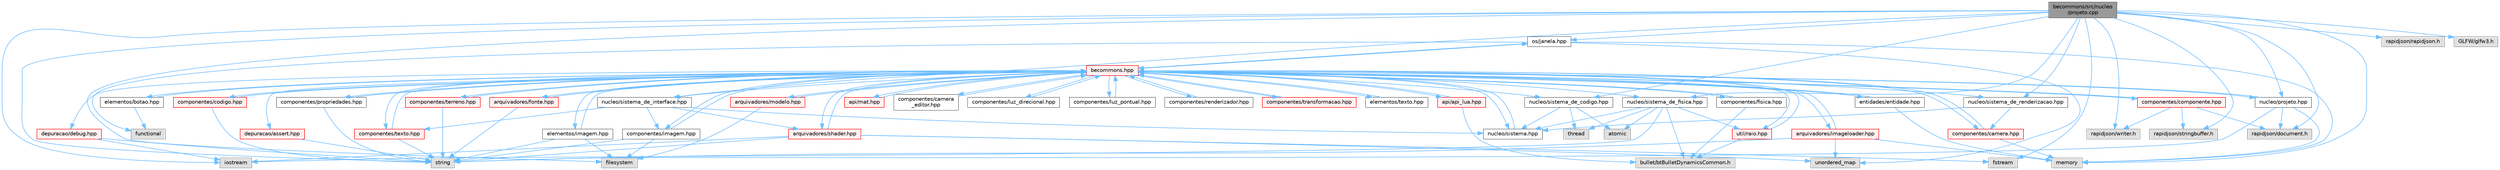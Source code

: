 digraph "becommons/src/nucleo/projeto.cpp"
{
 // LATEX_PDF_SIZE
  bgcolor="transparent";
  edge [fontname=Helvetica,fontsize=10,labelfontname=Helvetica,labelfontsize=10];
  node [fontname=Helvetica,fontsize=10,shape=box,height=0.2,width=0.4];
  Node1 [id="Node000001",label="becommons/src/nucleo\l/projeto.cpp",height=0.2,width=0.4,color="gray40", fillcolor="grey60", style="filled", fontcolor="black",tooltip=" "];
  Node1 -> Node2 [id="edge1_Node000001_Node000002",color="steelblue1",style="solid",tooltip=" "];
  Node2 [id="Node000002",label="os/janela.hpp",height=0.2,width=0.4,color="grey40", fillcolor="white", style="filled",URL="$janela_8hpp.html",tooltip="Inicia e gerencia janela glfw."];
  Node2 -> Node3 [id="edge2_Node000002_Node000003",color="steelblue1",style="solid",tooltip=" "];
  Node3 [id="Node000003",label="functional",height=0.2,width=0.4,color="grey60", fillcolor="#E0E0E0", style="filled",tooltip=" "];
  Node2 -> Node4 [id="edge3_Node000002_Node000004",color="steelblue1",style="solid",tooltip=" "];
  Node4 [id="Node000004",label="memory",height=0.2,width=0.4,color="grey60", fillcolor="#E0E0E0", style="filled",tooltip=" "];
  Node2 -> Node5 [id="edge4_Node000002_Node000005",color="steelblue1",style="solid",tooltip=" "];
  Node5 [id="Node000005",label="unordered_map",height=0.2,width=0.4,color="grey60", fillcolor="#E0E0E0", style="filled",tooltip=" "];
  Node2 -> Node6 [id="edge5_Node000002_Node000006",color="steelblue1",style="solid",tooltip=" "];
  Node6 [id="Node000006",label="becommons.hpp",height=0.2,width=0.4,color="red", fillcolor="#FFF0F0", style="filled",URL="$becommons_8hpp.html",tooltip=" "];
  Node6 -> Node7 [id="edge6_Node000006_Node000007",color="steelblue1",style="solid",tooltip=" "];
  Node7 [id="Node000007",label="api/api_lua.hpp",height=0.2,width=0.4,color="red", fillcolor="#FFF0F0", style="filled",URL="$api__lua_8hpp.html",tooltip="Gerencia a configuração do luabridge para api lua."];
  Node7 -> Node9 [id="edge7_Node000007_Node000009",color="steelblue1",style="solid",tooltip=" "];
  Node9 [id="Node000009",label="bullet/btBulletDynamicsCommon.h",height=0.2,width=0.4,color="grey60", fillcolor="#E0E0E0", style="filled",tooltip=" "];
  Node7 -> Node6 [id="edge8_Node000007_Node000006",color="steelblue1",style="solid",tooltip=" "];
  Node6 -> Node12 [id="edge9_Node000006_Node000012",color="steelblue1",style="solid",tooltip=" "];
  Node12 [id="Node000012",label="api/mat.hpp",height=0.2,width=0.4,color="red", fillcolor="#FFF0F0", style="filled",URL="$mat_8hpp.html",tooltip="Gerencia funçoes matemáticas."];
  Node12 -> Node6 [id="edge10_Node000012_Node000006",color="steelblue1",style="solid",tooltip=" "];
  Node6 -> Node15 [id="edge11_Node000006_Node000015",color="steelblue1",style="solid",tooltip=" "];
  Node15 [id="Node000015",label="arquivadores/fonte.hpp",height=0.2,width=0.4,color="red", fillcolor="#FFF0F0", style="filled",URL="$fonte_8hpp.html",tooltip="Define estruturas básicas para renderização de textos."];
  Node15 -> Node17 [id="edge12_Node000015_Node000017",color="steelblue1",style="solid",tooltip=" "];
  Node17 [id="Node000017",label="string",height=0.2,width=0.4,color="grey60", fillcolor="#E0E0E0", style="filled",tooltip=" "];
  Node15 -> Node6 [id="edge13_Node000015_Node000006",color="steelblue1",style="solid",tooltip=" "];
  Node6 -> Node20 [id="edge14_Node000006_Node000020",color="steelblue1",style="solid",tooltip=" "];
  Node20 [id="Node000020",label="arquivadores/imageloader.hpp",height=0.2,width=0.4,color="red", fillcolor="#FFF0F0", style="filled",URL="$imageloader_8hpp.html",tooltip="Gerencia as imagems/texturas carregadas na engine."];
  Node20 -> Node17 [id="edge15_Node000020_Node000017",color="steelblue1",style="solid",tooltip=" "];
  Node20 -> Node5 [id="edge16_Node000020_Node000005",color="steelblue1",style="solid",tooltip=" "];
  Node20 -> Node4 [id="edge17_Node000020_Node000004",color="steelblue1",style="solid",tooltip=" "];
  Node20 -> Node6 [id="edge18_Node000020_Node000006",color="steelblue1",style="solid",tooltip=" "];
  Node6 -> Node24 [id="edge19_Node000006_Node000024",color="steelblue1",style="solid",tooltip=" "];
  Node24 [id="Node000024",label="arquivadores/modelo.hpp",height=0.2,width=0.4,color="red", fillcolor="#FFF0F0", style="filled",URL="$modelo_8hpp.html",tooltip="Carrega um modelo usando a biblioteca assimp com base em um diretório."];
  Node24 -> Node25 [id="edge20_Node000024_Node000025",color="steelblue1",style="solid",tooltip=" "];
  Node25 [id="Node000025",label="filesystem",height=0.2,width=0.4,color="grey60", fillcolor="#E0E0E0", style="filled",tooltip=" "];
  Node24 -> Node6 [id="edge21_Node000024_Node000006",color="steelblue1",style="solid",tooltip=" "];
  Node6 -> Node26 [id="edge22_Node000006_Node000026",color="steelblue1",style="solid",tooltip=" "];
  Node26 [id="Node000026",label="arquivadores/shader.hpp",height=0.2,width=0.4,color="red", fillcolor="#FFF0F0", style="filled",URL="$shader_8hpp.html",tooltip="Gerencia os shaders GLSL."];
  Node26 -> Node17 [id="edge23_Node000026_Node000017",color="steelblue1",style="solid",tooltip=" "];
  Node26 -> Node27 [id="edge24_Node000026_Node000027",color="steelblue1",style="solid",tooltip=" "];
  Node27 [id="Node000027",label="fstream",height=0.2,width=0.4,color="grey60", fillcolor="#E0E0E0", style="filled",tooltip=" "];
  Node26 -> Node29 [id="edge25_Node000026_Node000029",color="steelblue1",style="solid",tooltip=" "];
  Node29 [id="Node000029",label="iostream",height=0.2,width=0.4,color="grey60", fillcolor="#E0E0E0", style="filled",tooltip=" "];
  Node26 -> Node5 [id="edge26_Node000026_Node000005",color="steelblue1",style="solid",tooltip=" "];
  Node26 -> Node6 [id="edge27_Node000026_Node000006",color="steelblue1",style="solid",tooltip=" "];
  Node6 -> Node32 [id="edge28_Node000006_Node000032",color="steelblue1",style="solid",tooltip=" "];
  Node32 [id="Node000032",label="componentes/camera.hpp",height=0.2,width=0.4,color="red", fillcolor="#FFF0F0", style="filled",URL="$camera_8hpp.html",tooltip="Estrutura básica de câmera."];
  Node32 -> Node4 [id="edge29_Node000032_Node000004",color="steelblue1",style="solid",tooltip=" "];
  Node32 -> Node6 [id="edge30_Node000032_Node000006",color="steelblue1",style="solid",tooltip=" "];
  Node6 -> Node35 [id="edge31_Node000006_Node000035",color="steelblue1",style="solid",tooltip=" "];
  Node35 [id="Node000035",label="componentes/camera\l_editor.hpp",height=0.2,width=0.4,color="grey40", fillcolor="white", style="filled",URL="$camera__editor_8hpp.html",tooltip=" "];
  Node35 -> Node6 [id="edge32_Node000035_Node000006",color="steelblue1",style="solid",tooltip=" "];
  Node6 -> Node36 [id="edge33_Node000006_Node000036",color="steelblue1",style="solid",tooltip=" "];
  Node36 [id="Node000036",label="componentes/codigo.hpp",height=0.2,width=0.4,color="red", fillcolor="#FFF0F0", style="filled",URL="$codigo_8hpp.html",tooltip="Componente de código para entidades ECS."];
  Node36 -> Node17 [id="edge34_Node000036_Node000017",color="steelblue1",style="solid",tooltip=" "];
  Node36 -> Node6 [id="edge35_Node000036_Node000006",color="steelblue1",style="solid",tooltip=" "];
  Node6 -> Node38 [id="edge36_Node000006_Node000038",color="steelblue1",style="solid",tooltip=" "];
  Node38 [id="Node000038",label="componentes/componente.hpp",height=0.2,width=0.4,color="red", fillcolor="#FFF0F0", style="filled",URL="$componente_8hpp.html",tooltip="Estrutura base para componetes."];
  Node38 -> Node40 [id="edge37_Node000038_Node000040",color="steelblue1",style="solid",tooltip=" "];
  Node40 [id="Node000040",label="rapidjson/document.h",height=0.2,width=0.4,color="grey60", fillcolor="#E0E0E0", style="filled",tooltip=" "];
  Node38 -> Node41 [id="edge38_Node000038_Node000041",color="steelblue1",style="solid",tooltip=" "];
  Node41 [id="Node000041",label="rapidjson/writer.h",height=0.2,width=0.4,color="grey60", fillcolor="#E0E0E0", style="filled",tooltip=" "];
  Node38 -> Node42 [id="edge39_Node000038_Node000042",color="steelblue1",style="solid",tooltip=" "];
  Node42 [id="Node000042",label="rapidjson/stringbuffer.h",height=0.2,width=0.4,color="grey60", fillcolor="#E0E0E0", style="filled",tooltip=" "];
  Node38 -> Node6 [id="edge40_Node000038_Node000006",color="steelblue1",style="solid",tooltip=" "];
  Node6 -> Node43 [id="edge41_Node000006_Node000043",color="steelblue1",style="solid",tooltip=" "];
  Node43 [id="Node000043",label="componentes/fisica.hpp",height=0.2,width=0.4,color="grey40", fillcolor="white", style="filled",URL="$fisica_8hpp.html",tooltip="Componente de física para entidades ECS."];
  Node43 -> Node9 [id="edge42_Node000043_Node000009",color="steelblue1",style="solid",tooltip=" "];
  Node43 -> Node6 [id="edge43_Node000043_Node000006",color="steelblue1",style="solid",tooltip=" "];
  Node6 -> Node44 [id="edge44_Node000006_Node000044",color="steelblue1",style="solid",tooltip=" "];
  Node44 [id="Node000044",label="componentes/imagem.hpp",height=0.2,width=0.4,color="grey40", fillcolor="white", style="filled",URL="$componentes_2imagem_8hpp.html",tooltip=" "];
  Node44 -> Node17 [id="edge45_Node000044_Node000017",color="steelblue1",style="solid",tooltip=" "];
  Node44 -> Node25 [id="edge46_Node000044_Node000025",color="steelblue1",style="solid",tooltip=" "];
  Node44 -> Node6 [id="edge47_Node000044_Node000006",color="steelblue1",style="solid",tooltip=" "];
  Node6 -> Node45 [id="edge48_Node000006_Node000045",color="steelblue1",style="solid",tooltip=" "];
  Node45 [id="Node000045",label="componentes/luz_direcional.hpp",height=0.2,width=0.4,color="grey40", fillcolor="white", style="filled",URL="$luz__direcional_8hpp.html",tooltip=" "];
  Node45 -> Node6 [id="edge49_Node000045_Node000006",color="steelblue1",style="solid",tooltip=" "];
  Node6 -> Node46 [id="edge50_Node000006_Node000046",color="steelblue1",style="solid",tooltip=" "];
  Node46 [id="Node000046",label="componentes/luz_pontual.hpp",height=0.2,width=0.4,color="grey40", fillcolor="white", style="filled",URL="$luz__pontual_8hpp.html",tooltip=" "];
  Node46 -> Node6 [id="edge51_Node000046_Node000006",color="steelblue1",style="solid",tooltip=" "];
  Node6 -> Node47 [id="edge52_Node000006_Node000047",color="steelblue1",style="solid",tooltip=" "];
  Node47 [id="Node000047",label="componentes/propriedades.hpp",height=0.2,width=0.4,color="grey40", fillcolor="white", style="filled",URL="$propriedades_8hpp.html",tooltip=" "];
  Node47 -> Node17 [id="edge53_Node000047_Node000017",color="steelblue1",style="solid",tooltip=" "];
  Node47 -> Node6 [id="edge54_Node000047_Node000006",color="steelblue1",style="solid",tooltip=" "];
  Node6 -> Node48 [id="edge55_Node000006_Node000048",color="steelblue1",style="solid",tooltip=" "];
  Node48 [id="Node000048",label="componentes/renderizador.hpp",height=0.2,width=0.4,color="grey40", fillcolor="white", style="filled",URL="$renderizador_8hpp.html",tooltip=" "];
  Node48 -> Node6 [id="edge56_Node000048_Node000006",color="steelblue1",style="solid",tooltip=" "];
  Node6 -> Node49 [id="edge57_Node000006_Node000049",color="steelblue1",style="solid",tooltip=" "];
  Node49 [id="Node000049",label="componentes/terreno.hpp",height=0.2,width=0.4,color="red", fillcolor="#FFF0F0", style="filled",URL="$terreno_8hpp.html",tooltip=" "];
  Node49 -> Node17 [id="edge58_Node000049_Node000017",color="steelblue1",style="solid",tooltip=" "];
  Node49 -> Node6 [id="edge59_Node000049_Node000006",color="steelblue1",style="solid",tooltip=" "];
  Node6 -> Node50 [id="edge60_Node000006_Node000050",color="steelblue1",style="solid",tooltip=" "];
  Node50 [id="Node000050",label="componentes/texto.hpp",height=0.2,width=0.4,color="red", fillcolor="#FFF0F0", style="filled",URL="$componentes_2texto_8hpp.html",tooltip=" "];
  Node50 -> Node17 [id="edge61_Node000050_Node000017",color="steelblue1",style="solid",tooltip=" "];
  Node50 -> Node6 [id="edge62_Node000050_Node000006",color="steelblue1",style="solid",tooltip=" "];
  Node6 -> Node51 [id="edge63_Node000006_Node000051",color="steelblue1",style="solid",tooltip=" "];
  Node51 [id="Node000051",label="componentes/transformacao.hpp",height=0.2,width=0.4,color="red", fillcolor="#FFF0F0", style="filled",URL="$transformacao_8hpp.html",tooltip="Calcula a mtriz de modelo para um objeto 3d qualquer."];
  Node51 -> Node6 [id="edge64_Node000051_Node000006",color="steelblue1",style="solid",tooltip=" "];
  Node6 -> Node55 [id="edge65_Node000006_Node000055",color="steelblue1",style="solid",tooltip=" "];
  Node55 [id="Node000055",label="depuracao/debug.hpp",height=0.2,width=0.4,color="red", fillcolor="#FFF0F0", style="filled",URL="$debug_8hpp.html",tooltip=" "];
  Node55 -> Node17 [id="edge66_Node000055_Node000017",color="steelblue1",style="solid",tooltip=" "];
  Node55 -> Node29 [id="edge67_Node000055_Node000029",color="steelblue1",style="solid",tooltip=" "];
  Node6 -> Node56 [id="edge68_Node000006_Node000056",color="steelblue1",style="solid",tooltip=" "];
  Node56 [id="Node000056",label="depuracao/assert.hpp",height=0.2,width=0.4,color="red", fillcolor="#FFF0F0", style="filled",URL="$assert_8hpp.html",tooltip=" "];
  Node56 -> Node17 [id="edge69_Node000056_Node000017",color="steelblue1",style="solid",tooltip=" "];
  Node6 -> Node59 [id="edge70_Node000006_Node000059",color="steelblue1",style="solid",tooltip=" "];
  Node59 [id="Node000059",label="elementos/botao.hpp",height=0.2,width=0.4,color="grey40", fillcolor="white", style="filled",URL="$botao_8hpp.html",tooltip=" "];
  Node59 -> Node3 [id="edge71_Node000059_Node000003",color="steelblue1",style="solid",tooltip=" "];
  Node59 -> Node6 [id="edge72_Node000059_Node000006",color="steelblue1",style="solid",tooltip=" "];
  Node6 -> Node60 [id="edge73_Node000006_Node000060",color="steelblue1",style="solid",tooltip=" "];
  Node60 [id="Node000060",label="elementos/imagem.hpp",height=0.2,width=0.4,color="grey40", fillcolor="white", style="filled",URL="$elementos_2imagem_8hpp.html",tooltip="Gerencia a configuração do luabridge para api lua."];
  Node60 -> Node17 [id="edge74_Node000060_Node000017",color="steelblue1",style="solid",tooltip=" "];
  Node60 -> Node25 [id="edge75_Node000060_Node000025",color="steelblue1",style="solid",tooltip=" "];
  Node60 -> Node6 [id="edge76_Node000060_Node000006",color="steelblue1",style="solid",tooltip=" "];
  Node6 -> Node61 [id="edge77_Node000006_Node000061",color="steelblue1",style="solid",tooltip=" "];
  Node61 [id="Node000061",label="elementos/texto.hpp",height=0.2,width=0.4,color="grey40", fillcolor="white", style="filled",URL="$elementos_2texto_8hpp.html",tooltip=" "];
  Node61 -> Node6 [id="edge78_Node000061_Node000006",color="steelblue1",style="solid",tooltip=" "];
  Node6 -> Node62 [id="edge79_Node000006_Node000062",color="steelblue1",style="solid",tooltip=" "];
  Node62 [id="Node000062",label="entidades/entidade.hpp",height=0.2,width=0.4,color="grey40", fillcolor="white", style="filled",URL="$entidade_8hpp.html",tooltip="Inclusoes e defini��es relacionadas � entidade."];
  Node62 -> Node4 [id="edge80_Node000062_Node000004",color="steelblue1",style="solid",tooltip=" "];
  Node62 -> Node6 [id="edge81_Node000062_Node000006",color="steelblue1",style="solid",tooltip=" "];
  Node6 -> Node65 [id="edge82_Node000006_Node000065",color="steelblue1",style="solid",tooltip=" "];
  Node65 [id="Node000065",label="nucleo/projeto.hpp",height=0.2,width=0.4,color="grey40", fillcolor="white", style="filled",URL="$projeto_8hpp.html",tooltip="Gerencia configurações do projeto."];
  Node65 -> Node17 [id="edge83_Node000065_Node000017",color="steelblue1",style="solid",tooltip=" "];
  Node65 -> Node40 [id="edge84_Node000065_Node000040",color="steelblue1",style="solid",tooltip=" "];
  Node65 -> Node4 [id="edge85_Node000065_Node000004",color="steelblue1",style="solid",tooltip=" "];
  Node65 -> Node6 [id="edge86_Node000065_Node000006",color="steelblue1",style="solid",tooltip=" "];
  Node6 -> Node68 [id="edge87_Node000006_Node000068",color="steelblue1",style="solid",tooltip=" "];
  Node68 [id="Node000068",label="nucleo/sistema.hpp",height=0.2,width=0.4,color="grey40", fillcolor="white", style="filled",URL="$nucleo_2sistema_8hpp.html",tooltip=" "];
  Node68 -> Node6 [id="edge88_Node000068_Node000006",color="steelblue1",style="solid",tooltip=" "];
  Node6 -> Node69 [id="edge89_Node000006_Node000069",color="steelblue1",style="solid",tooltip=" "];
  Node69 [id="Node000069",label="nucleo/sistema_de_codigo.hpp",height=0.2,width=0.4,color="grey40", fillcolor="white", style="filled",URL="$sistema__de__codigo_8hpp.html",tooltip=" "];
  Node69 -> Node68 [id="edge90_Node000069_Node000068",color="steelblue1",style="solid",tooltip=" "];
  Node69 -> Node70 [id="edge91_Node000069_Node000070",color="steelblue1",style="solid",tooltip=" "];
  Node70 [id="Node000070",label="thread",height=0.2,width=0.4,color="grey60", fillcolor="#E0E0E0", style="filled",tooltip=" "];
  Node69 -> Node71 [id="edge92_Node000069_Node000071",color="steelblue1",style="solid",tooltip=" "];
  Node71 [id="Node000071",label="atomic",height=0.2,width=0.4,color="grey60", fillcolor="#E0E0E0", style="filled",tooltip=" "];
  Node6 -> Node72 [id="edge93_Node000006_Node000072",color="steelblue1",style="solid",tooltip=" "];
  Node72 [id="Node000072",label="nucleo/sistema_de_fisica.hpp",height=0.2,width=0.4,color="grey40", fillcolor="white", style="filled",URL="$sistema__de__fisica_8hpp.html",tooltip="Gerencia a fisica de jogo com o bullet3."];
  Node72 -> Node68 [id="edge94_Node000072_Node000068",color="steelblue1",style="solid",tooltip=" "];
  Node72 -> Node29 [id="edge95_Node000072_Node000029",color="steelblue1",style="solid",tooltip=" "];
  Node72 -> Node73 [id="edge96_Node000072_Node000073",color="steelblue1",style="solid",tooltip=" "];
  Node73 [id="Node000073",label="util/raio.hpp",height=0.2,width=0.4,color="red", fillcolor="#FFF0F0", style="filled",URL="$raio_8hpp.html",tooltip=" "];
  Node73 -> Node9 [id="edge97_Node000073_Node000009",color="steelblue1",style="solid",tooltip=" "];
  Node73 -> Node6 [id="edge98_Node000073_Node000006",color="steelblue1",style="solid",tooltip=" "];
  Node72 -> Node9 [id="edge99_Node000072_Node000009",color="steelblue1",style="solid",tooltip=" "];
  Node72 -> Node70 [id="edge100_Node000072_Node000070",color="steelblue1",style="solid",tooltip=" "];
  Node72 -> Node71 [id="edge101_Node000072_Node000071",color="steelblue1",style="solid",tooltip=" "];
  Node6 -> Node74 [id="edge102_Node000006_Node000074",color="steelblue1",style="solid",tooltip=" "];
  Node74 [id="Node000074",label="nucleo/sistema_de_interface.hpp",height=0.2,width=0.4,color="grey40", fillcolor="white", style="filled",URL="$sistema__de__interface_8hpp.html",tooltip=" "];
  Node74 -> Node68 [id="edge103_Node000074_Node000068",color="steelblue1",style="solid",tooltip=" "];
  Node74 -> Node26 [id="edge104_Node000074_Node000026",color="steelblue1",style="solid",tooltip=" "];
  Node74 -> Node50 [id="edge105_Node000074_Node000050",color="steelblue1",style="solid",tooltip=" "];
  Node74 -> Node44 [id="edge106_Node000074_Node000044",color="steelblue1",style="solid",tooltip=" "];
  Node6 -> Node75 [id="edge107_Node000006_Node000075",color="steelblue1",style="solid",tooltip=" "];
  Node75 [id="Node000075",label="nucleo/sistema_de_renderizacao.hpp",height=0.2,width=0.4,color="grey40", fillcolor="white", style="filled",URL="$sistema__de__renderizacao_8hpp.html",tooltip="Gerencia a renderizacao."];
  Node75 -> Node68 [id="edge108_Node000075_Node000068",color="steelblue1",style="solid",tooltip=" "];
  Node75 -> Node32 [id="edge109_Node000075_Node000032",color="steelblue1",style="solid",tooltip=" "];
  Node6 -> Node2 [id="edge110_Node000006_Node000002",color="steelblue1",style="solid",tooltip=" "];
  Node6 -> Node73 [id="edge111_Node000006_Node000073",color="steelblue1",style="solid",tooltip=" "];
  Node1 -> Node65 [id="edge112_Node000001_Node000065",color="steelblue1",style="solid",tooltip=" "];
  Node1 -> Node72 [id="edge113_Node000001_Node000072",color="steelblue1",style="solid",tooltip=" "];
  Node1 -> Node75 [id="edge114_Node000001_Node000075",color="steelblue1",style="solid",tooltip=" "];
  Node1 -> Node69 [id="edge115_Node000001_Node000069",color="steelblue1",style="solid",tooltip=" "];
  Node1 -> Node74 [id="edge116_Node000001_Node000074",color="steelblue1",style="solid",tooltip=" "];
  Node1 -> Node17 [id="edge117_Node000001_Node000017",color="steelblue1",style="solid",tooltip=" "];
  Node1 -> Node29 [id="edge118_Node000001_Node000029",color="steelblue1",style="solid",tooltip=" "];
  Node1 -> Node91 [id="edge119_Node000001_Node000091",color="steelblue1",style="solid",tooltip=" "];
  Node91 [id="Node000091",label="rapidjson/rapidjson.h",height=0.2,width=0.4,color="grey60", fillcolor="#E0E0E0", style="filled",tooltip=" "];
  Node1 -> Node4 [id="edge120_Node000001_Node000004",color="steelblue1",style="solid",tooltip=" "];
  Node1 -> Node40 [id="edge121_Node000001_Node000040",color="steelblue1",style="solid",tooltip=" "];
  Node1 -> Node41 [id="edge122_Node000001_Node000041",color="steelblue1",style="solid",tooltip=" "];
  Node1 -> Node42 [id="edge123_Node000001_Node000042",color="steelblue1",style="solid",tooltip=" "];
  Node1 -> Node27 [id="edge124_Node000001_Node000027",color="steelblue1",style="solid",tooltip=" "];
  Node1 -> Node25 [id="edge125_Node000001_Node000025",color="steelblue1",style="solid",tooltip=" "];
  Node1 -> Node92 [id="edge126_Node000001_Node000092",color="steelblue1",style="solid",tooltip=" "];
  Node92 [id="Node000092",label="GLFW/glfw3.h",height=0.2,width=0.4,color="grey60", fillcolor="#E0E0E0", style="filled",tooltip=" "];
}

